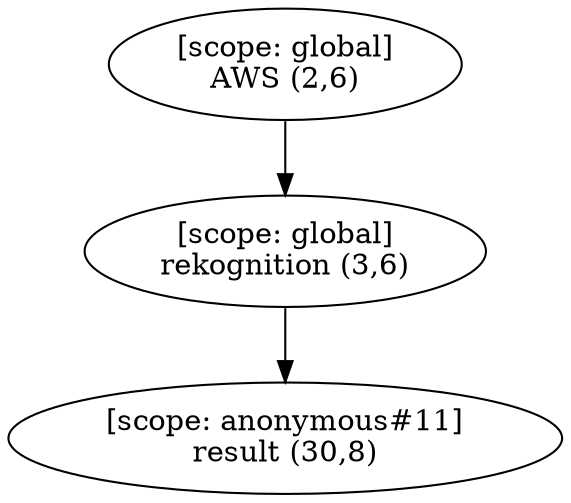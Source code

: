 digraph G {
  graph [ rankdir =TB ];
subgraph global {
  graph [ label = "Scope [global]" ];
  "[scope: global]
AWS (2,6)";
  "[scope: global]
rekognition (3,6)";
}

subgraph anonymous_11 {
  graph [ label = "Scope [anonymous_11]" ];
  "[scope: anonymous#11]
result (30,8)";
}

  "[scope: global]
AWS (2,6)" -> "[scope: global]
rekognition (3,6)";
  "[scope: global]
rekognition (3,6)" -> "[scope: anonymous#11]
result (30,8)";
}
